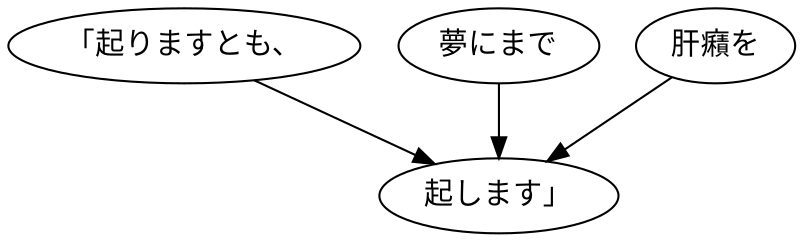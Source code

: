digraph graph5399 {
	node0 [label="「起りますとも、"];
	node1 [label="夢にまで"];
	node2 [label="肝癪を"];
	node3 [label="起します」"];
	node0 -> node3;
	node1 -> node3;
	node2 -> node3;
}
